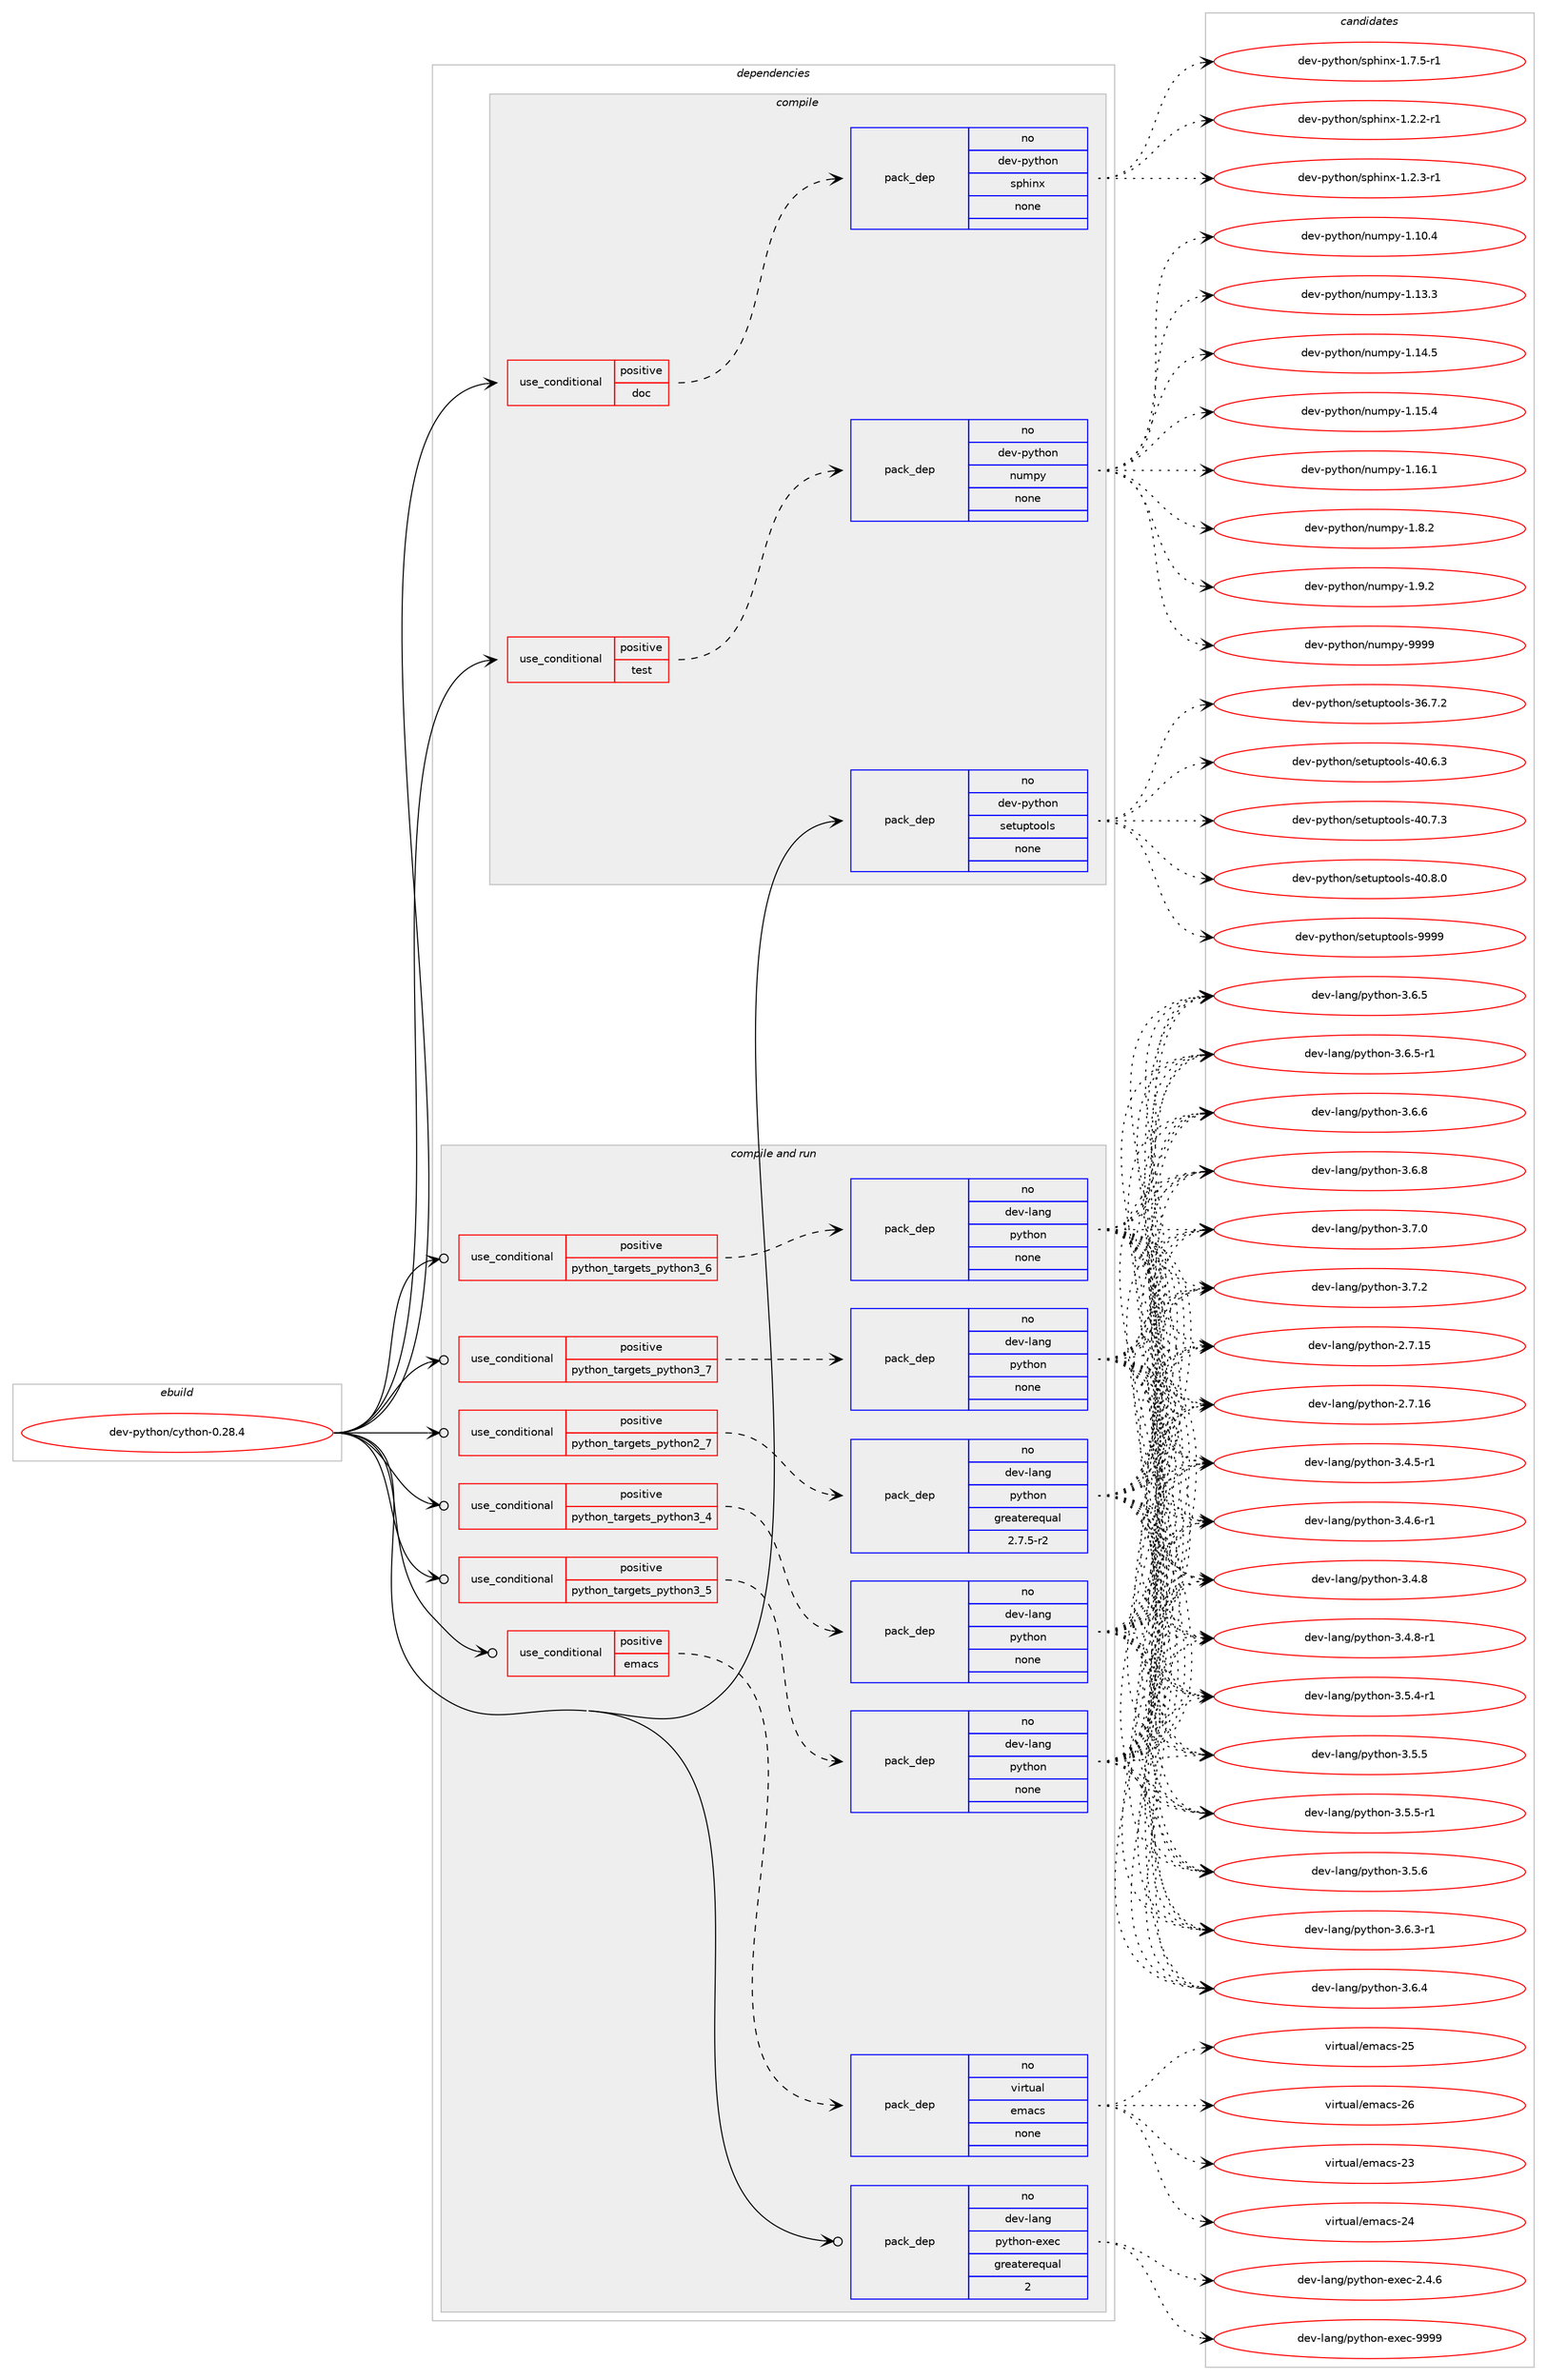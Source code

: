 digraph prolog {

# *************
# Graph options
# *************

newrank=true;
concentrate=true;
compound=true;
graph [rankdir=LR,fontname=Helvetica,fontsize=10,ranksep=1.5];#, ranksep=2.5, nodesep=0.2];
edge  [arrowhead=vee];
node  [fontname=Helvetica,fontsize=10];

# **********
# The ebuild
# **********

subgraph cluster_leftcol {
color=gray;
rank=same;
label=<<i>ebuild</i>>;
id [label="dev-python/cython-0.28.4", color=red, width=4, href="../dev-python/cython-0.28.4.svg"];
}

# ****************
# The dependencies
# ****************

subgraph cluster_midcol {
color=gray;
label=<<i>dependencies</i>>;
subgraph cluster_compile {
fillcolor="#eeeeee";
style=filled;
label=<<i>compile</i>>;
subgraph cond373008 {
dependency1405084 [label=<<TABLE BORDER="0" CELLBORDER="1" CELLSPACING="0" CELLPADDING="4"><TR><TD ROWSPAN="3" CELLPADDING="10">use_conditional</TD></TR><TR><TD>positive</TD></TR><TR><TD>doc</TD></TR></TABLE>>, shape=none, color=red];
subgraph pack1008831 {
dependency1405085 [label=<<TABLE BORDER="0" CELLBORDER="1" CELLSPACING="0" CELLPADDING="4" WIDTH="220"><TR><TD ROWSPAN="6" CELLPADDING="30">pack_dep</TD></TR><TR><TD WIDTH="110">no</TD></TR><TR><TD>dev-python</TD></TR><TR><TD>sphinx</TD></TR><TR><TD>none</TD></TR><TR><TD></TD></TR></TABLE>>, shape=none, color=blue];
}
dependency1405084:e -> dependency1405085:w [weight=20,style="dashed",arrowhead="vee"];
}
id:e -> dependency1405084:w [weight=20,style="solid",arrowhead="vee"];
subgraph cond373009 {
dependency1405086 [label=<<TABLE BORDER="0" CELLBORDER="1" CELLSPACING="0" CELLPADDING="4"><TR><TD ROWSPAN="3" CELLPADDING="10">use_conditional</TD></TR><TR><TD>positive</TD></TR><TR><TD>test</TD></TR></TABLE>>, shape=none, color=red];
subgraph pack1008832 {
dependency1405087 [label=<<TABLE BORDER="0" CELLBORDER="1" CELLSPACING="0" CELLPADDING="4" WIDTH="220"><TR><TD ROWSPAN="6" CELLPADDING="30">pack_dep</TD></TR><TR><TD WIDTH="110">no</TD></TR><TR><TD>dev-python</TD></TR><TR><TD>numpy</TD></TR><TR><TD>none</TD></TR><TR><TD></TD></TR></TABLE>>, shape=none, color=blue];
}
dependency1405086:e -> dependency1405087:w [weight=20,style="dashed",arrowhead="vee"];
}
id:e -> dependency1405086:w [weight=20,style="solid",arrowhead="vee"];
subgraph pack1008833 {
dependency1405088 [label=<<TABLE BORDER="0" CELLBORDER="1" CELLSPACING="0" CELLPADDING="4" WIDTH="220"><TR><TD ROWSPAN="6" CELLPADDING="30">pack_dep</TD></TR><TR><TD WIDTH="110">no</TD></TR><TR><TD>dev-python</TD></TR><TR><TD>setuptools</TD></TR><TR><TD>none</TD></TR><TR><TD></TD></TR></TABLE>>, shape=none, color=blue];
}
id:e -> dependency1405088:w [weight=20,style="solid",arrowhead="vee"];
}
subgraph cluster_compileandrun {
fillcolor="#eeeeee";
style=filled;
label=<<i>compile and run</i>>;
subgraph cond373010 {
dependency1405089 [label=<<TABLE BORDER="0" CELLBORDER="1" CELLSPACING="0" CELLPADDING="4"><TR><TD ROWSPAN="3" CELLPADDING="10">use_conditional</TD></TR><TR><TD>positive</TD></TR><TR><TD>emacs</TD></TR></TABLE>>, shape=none, color=red];
subgraph pack1008834 {
dependency1405090 [label=<<TABLE BORDER="0" CELLBORDER="1" CELLSPACING="0" CELLPADDING="4" WIDTH="220"><TR><TD ROWSPAN="6" CELLPADDING="30">pack_dep</TD></TR><TR><TD WIDTH="110">no</TD></TR><TR><TD>virtual</TD></TR><TR><TD>emacs</TD></TR><TR><TD>none</TD></TR><TR><TD></TD></TR></TABLE>>, shape=none, color=blue];
}
dependency1405089:e -> dependency1405090:w [weight=20,style="dashed",arrowhead="vee"];
}
id:e -> dependency1405089:w [weight=20,style="solid",arrowhead="odotvee"];
subgraph cond373011 {
dependency1405091 [label=<<TABLE BORDER="0" CELLBORDER="1" CELLSPACING="0" CELLPADDING="4"><TR><TD ROWSPAN="3" CELLPADDING="10">use_conditional</TD></TR><TR><TD>positive</TD></TR><TR><TD>python_targets_python2_7</TD></TR></TABLE>>, shape=none, color=red];
subgraph pack1008835 {
dependency1405092 [label=<<TABLE BORDER="0" CELLBORDER="1" CELLSPACING="0" CELLPADDING="4" WIDTH="220"><TR><TD ROWSPAN="6" CELLPADDING="30">pack_dep</TD></TR><TR><TD WIDTH="110">no</TD></TR><TR><TD>dev-lang</TD></TR><TR><TD>python</TD></TR><TR><TD>greaterequal</TD></TR><TR><TD>2.7.5-r2</TD></TR></TABLE>>, shape=none, color=blue];
}
dependency1405091:e -> dependency1405092:w [weight=20,style="dashed",arrowhead="vee"];
}
id:e -> dependency1405091:w [weight=20,style="solid",arrowhead="odotvee"];
subgraph cond373012 {
dependency1405093 [label=<<TABLE BORDER="0" CELLBORDER="1" CELLSPACING="0" CELLPADDING="4"><TR><TD ROWSPAN="3" CELLPADDING="10">use_conditional</TD></TR><TR><TD>positive</TD></TR><TR><TD>python_targets_python3_4</TD></TR></TABLE>>, shape=none, color=red];
subgraph pack1008836 {
dependency1405094 [label=<<TABLE BORDER="0" CELLBORDER="1" CELLSPACING="0" CELLPADDING="4" WIDTH="220"><TR><TD ROWSPAN="6" CELLPADDING="30">pack_dep</TD></TR><TR><TD WIDTH="110">no</TD></TR><TR><TD>dev-lang</TD></TR><TR><TD>python</TD></TR><TR><TD>none</TD></TR><TR><TD></TD></TR></TABLE>>, shape=none, color=blue];
}
dependency1405093:e -> dependency1405094:w [weight=20,style="dashed",arrowhead="vee"];
}
id:e -> dependency1405093:w [weight=20,style="solid",arrowhead="odotvee"];
subgraph cond373013 {
dependency1405095 [label=<<TABLE BORDER="0" CELLBORDER="1" CELLSPACING="0" CELLPADDING="4"><TR><TD ROWSPAN="3" CELLPADDING="10">use_conditional</TD></TR><TR><TD>positive</TD></TR><TR><TD>python_targets_python3_5</TD></TR></TABLE>>, shape=none, color=red];
subgraph pack1008837 {
dependency1405096 [label=<<TABLE BORDER="0" CELLBORDER="1" CELLSPACING="0" CELLPADDING="4" WIDTH="220"><TR><TD ROWSPAN="6" CELLPADDING="30">pack_dep</TD></TR><TR><TD WIDTH="110">no</TD></TR><TR><TD>dev-lang</TD></TR><TR><TD>python</TD></TR><TR><TD>none</TD></TR><TR><TD></TD></TR></TABLE>>, shape=none, color=blue];
}
dependency1405095:e -> dependency1405096:w [weight=20,style="dashed",arrowhead="vee"];
}
id:e -> dependency1405095:w [weight=20,style="solid",arrowhead="odotvee"];
subgraph cond373014 {
dependency1405097 [label=<<TABLE BORDER="0" CELLBORDER="1" CELLSPACING="0" CELLPADDING="4"><TR><TD ROWSPAN="3" CELLPADDING="10">use_conditional</TD></TR><TR><TD>positive</TD></TR><TR><TD>python_targets_python3_6</TD></TR></TABLE>>, shape=none, color=red];
subgraph pack1008838 {
dependency1405098 [label=<<TABLE BORDER="0" CELLBORDER="1" CELLSPACING="0" CELLPADDING="4" WIDTH="220"><TR><TD ROWSPAN="6" CELLPADDING="30">pack_dep</TD></TR><TR><TD WIDTH="110">no</TD></TR><TR><TD>dev-lang</TD></TR><TR><TD>python</TD></TR><TR><TD>none</TD></TR><TR><TD></TD></TR></TABLE>>, shape=none, color=blue];
}
dependency1405097:e -> dependency1405098:w [weight=20,style="dashed",arrowhead="vee"];
}
id:e -> dependency1405097:w [weight=20,style="solid",arrowhead="odotvee"];
subgraph cond373015 {
dependency1405099 [label=<<TABLE BORDER="0" CELLBORDER="1" CELLSPACING="0" CELLPADDING="4"><TR><TD ROWSPAN="3" CELLPADDING="10">use_conditional</TD></TR><TR><TD>positive</TD></TR><TR><TD>python_targets_python3_7</TD></TR></TABLE>>, shape=none, color=red];
subgraph pack1008839 {
dependency1405100 [label=<<TABLE BORDER="0" CELLBORDER="1" CELLSPACING="0" CELLPADDING="4" WIDTH="220"><TR><TD ROWSPAN="6" CELLPADDING="30">pack_dep</TD></TR><TR><TD WIDTH="110">no</TD></TR><TR><TD>dev-lang</TD></TR><TR><TD>python</TD></TR><TR><TD>none</TD></TR><TR><TD></TD></TR></TABLE>>, shape=none, color=blue];
}
dependency1405099:e -> dependency1405100:w [weight=20,style="dashed",arrowhead="vee"];
}
id:e -> dependency1405099:w [weight=20,style="solid",arrowhead="odotvee"];
subgraph pack1008840 {
dependency1405101 [label=<<TABLE BORDER="0" CELLBORDER="1" CELLSPACING="0" CELLPADDING="4" WIDTH="220"><TR><TD ROWSPAN="6" CELLPADDING="30">pack_dep</TD></TR><TR><TD WIDTH="110">no</TD></TR><TR><TD>dev-lang</TD></TR><TR><TD>python-exec</TD></TR><TR><TD>greaterequal</TD></TR><TR><TD>2</TD></TR></TABLE>>, shape=none, color=blue];
}
id:e -> dependency1405101:w [weight=20,style="solid",arrowhead="odotvee"];
}
subgraph cluster_run {
fillcolor="#eeeeee";
style=filled;
label=<<i>run</i>>;
}
}

# **************
# The candidates
# **************

subgraph cluster_choices {
rank=same;
color=gray;
label=<<i>candidates</i>>;

subgraph choice1008831 {
color=black;
nodesep=1;
choice10010111845112121116104111110471151121041051101204549465046504511449 [label="dev-python/sphinx-1.2.2-r1", color=red, width=4,href="../dev-python/sphinx-1.2.2-r1.svg"];
choice10010111845112121116104111110471151121041051101204549465046514511449 [label="dev-python/sphinx-1.2.3-r1", color=red, width=4,href="../dev-python/sphinx-1.2.3-r1.svg"];
choice10010111845112121116104111110471151121041051101204549465546534511449 [label="dev-python/sphinx-1.7.5-r1", color=red, width=4,href="../dev-python/sphinx-1.7.5-r1.svg"];
dependency1405085:e -> choice10010111845112121116104111110471151121041051101204549465046504511449:w [style=dotted,weight="100"];
dependency1405085:e -> choice10010111845112121116104111110471151121041051101204549465046514511449:w [style=dotted,weight="100"];
dependency1405085:e -> choice10010111845112121116104111110471151121041051101204549465546534511449:w [style=dotted,weight="100"];
}
subgraph choice1008832 {
color=black;
nodesep=1;
choice100101118451121211161041111104711011710911212145494649484652 [label="dev-python/numpy-1.10.4", color=red, width=4,href="../dev-python/numpy-1.10.4.svg"];
choice100101118451121211161041111104711011710911212145494649514651 [label="dev-python/numpy-1.13.3", color=red, width=4,href="../dev-python/numpy-1.13.3.svg"];
choice100101118451121211161041111104711011710911212145494649524653 [label="dev-python/numpy-1.14.5", color=red, width=4,href="../dev-python/numpy-1.14.5.svg"];
choice100101118451121211161041111104711011710911212145494649534652 [label="dev-python/numpy-1.15.4", color=red, width=4,href="../dev-python/numpy-1.15.4.svg"];
choice100101118451121211161041111104711011710911212145494649544649 [label="dev-python/numpy-1.16.1", color=red, width=4,href="../dev-python/numpy-1.16.1.svg"];
choice1001011184511212111610411111047110117109112121454946564650 [label="dev-python/numpy-1.8.2", color=red, width=4,href="../dev-python/numpy-1.8.2.svg"];
choice1001011184511212111610411111047110117109112121454946574650 [label="dev-python/numpy-1.9.2", color=red, width=4,href="../dev-python/numpy-1.9.2.svg"];
choice10010111845112121116104111110471101171091121214557575757 [label="dev-python/numpy-9999", color=red, width=4,href="../dev-python/numpy-9999.svg"];
dependency1405087:e -> choice100101118451121211161041111104711011710911212145494649484652:w [style=dotted,weight="100"];
dependency1405087:e -> choice100101118451121211161041111104711011710911212145494649514651:w [style=dotted,weight="100"];
dependency1405087:e -> choice100101118451121211161041111104711011710911212145494649524653:w [style=dotted,weight="100"];
dependency1405087:e -> choice100101118451121211161041111104711011710911212145494649534652:w [style=dotted,weight="100"];
dependency1405087:e -> choice100101118451121211161041111104711011710911212145494649544649:w [style=dotted,weight="100"];
dependency1405087:e -> choice1001011184511212111610411111047110117109112121454946564650:w [style=dotted,weight="100"];
dependency1405087:e -> choice1001011184511212111610411111047110117109112121454946574650:w [style=dotted,weight="100"];
dependency1405087:e -> choice10010111845112121116104111110471101171091121214557575757:w [style=dotted,weight="100"];
}
subgraph choice1008833 {
color=black;
nodesep=1;
choice100101118451121211161041111104711510111611711211611111110811545515446554650 [label="dev-python/setuptools-36.7.2", color=red, width=4,href="../dev-python/setuptools-36.7.2.svg"];
choice100101118451121211161041111104711510111611711211611111110811545524846544651 [label="dev-python/setuptools-40.6.3", color=red, width=4,href="../dev-python/setuptools-40.6.3.svg"];
choice100101118451121211161041111104711510111611711211611111110811545524846554651 [label="dev-python/setuptools-40.7.3", color=red, width=4,href="../dev-python/setuptools-40.7.3.svg"];
choice100101118451121211161041111104711510111611711211611111110811545524846564648 [label="dev-python/setuptools-40.8.0", color=red, width=4,href="../dev-python/setuptools-40.8.0.svg"];
choice10010111845112121116104111110471151011161171121161111111081154557575757 [label="dev-python/setuptools-9999", color=red, width=4,href="../dev-python/setuptools-9999.svg"];
dependency1405088:e -> choice100101118451121211161041111104711510111611711211611111110811545515446554650:w [style=dotted,weight="100"];
dependency1405088:e -> choice100101118451121211161041111104711510111611711211611111110811545524846544651:w [style=dotted,weight="100"];
dependency1405088:e -> choice100101118451121211161041111104711510111611711211611111110811545524846554651:w [style=dotted,weight="100"];
dependency1405088:e -> choice100101118451121211161041111104711510111611711211611111110811545524846564648:w [style=dotted,weight="100"];
dependency1405088:e -> choice10010111845112121116104111110471151011161171121161111111081154557575757:w [style=dotted,weight="100"];
}
subgraph choice1008834 {
color=black;
nodesep=1;
choice11810511411611797108471011099799115455051 [label="virtual/emacs-23", color=red, width=4,href="../virtual/emacs-23.svg"];
choice11810511411611797108471011099799115455052 [label="virtual/emacs-24", color=red, width=4,href="../virtual/emacs-24.svg"];
choice11810511411611797108471011099799115455053 [label="virtual/emacs-25", color=red, width=4,href="../virtual/emacs-25.svg"];
choice11810511411611797108471011099799115455054 [label="virtual/emacs-26", color=red, width=4,href="../virtual/emacs-26.svg"];
dependency1405090:e -> choice11810511411611797108471011099799115455051:w [style=dotted,weight="100"];
dependency1405090:e -> choice11810511411611797108471011099799115455052:w [style=dotted,weight="100"];
dependency1405090:e -> choice11810511411611797108471011099799115455053:w [style=dotted,weight="100"];
dependency1405090:e -> choice11810511411611797108471011099799115455054:w [style=dotted,weight="100"];
}
subgraph choice1008835 {
color=black;
nodesep=1;
choice10010111845108971101034711212111610411111045504655464953 [label="dev-lang/python-2.7.15", color=red, width=4,href="../dev-lang/python-2.7.15.svg"];
choice10010111845108971101034711212111610411111045504655464954 [label="dev-lang/python-2.7.16", color=red, width=4,href="../dev-lang/python-2.7.16.svg"];
choice1001011184510897110103471121211161041111104551465246534511449 [label="dev-lang/python-3.4.5-r1", color=red, width=4,href="../dev-lang/python-3.4.5-r1.svg"];
choice1001011184510897110103471121211161041111104551465246544511449 [label="dev-lang/python-3.4.6-r1", color=red, width=4,href="../dev-lang/python-3.4.6-r1.svg"];
choice100101118451089711010347112121116104111110455146524656 [label="dev-lang/python-3.4.8", color=red, width=4,href="../dev-lang/python-3.4.8.svg"];
choice1001011184510897110103471121211161041111104551465246564511449 [label="dev-lang/python-3.4.8-r1", color=red, width=4,href="../dev-lang/python-3.4.8-r1.svg"];
choice1001011184510897110103471121211161041111104551465346524511449 [label="dev-lang/python-3.5.4-r1", color=red, width=4,href="../dev-lang/python-3.5.4-r1.svg"];
choice100101118451089711010347112121116104111110455146534653 [label="dev-lang/python-3.5.5", color=red, width=4,href="../dev-lang/python-3.5.5.svg"];
choice1001011184510897110103471121211161041111104551465346534511449 [label="dev-lang/python-3.5.5-r1", color=red, width=4,href="../dev-lang/python-3.5.5-r1.svg"];
choice100101118451089711010347112121116104111110455146534654 [label="dev-lang/python-3.5.6", color=red, width=4,href="../dev-lang/python-3.5.6.svg"];
choice1001011184510897110103471121211161041111104551465446514511449 [label="dev-lang/python-3.6.3-r1", color=red, width=4,href="../dev-lang/python-3.6.3-r1.svg"];
choice100101118451089711010347112121116104111110455146544652 [label="dev-lang/python-3.6.4", color=red, width=4,href="../dev-lang/python-3.6.4.svg"];
choice100101118451089711010347112121116104111110455146544653 [label="dev-lang/python-3.6.5", color=red, width=4,href="../dev-lang/python-3.6.5.svg"];
choice1001011184510897110103471121211161041111104551465446534511449 [label="dev-lang/python-3.6.5-r1", color=red, width=4,href="../dev-lang/python-3.6.5-r1.svg"];
choice100101118451089711010347112121116104111110455146544654 [label="dev-lang/python-3.6.6", color=red, width=4,href="../dev-lang/python-3.6.6.svg"];
choice100101118451089711010347112121116104111110455146544656 [label="dev-lang/python-3.6.8", color=red, width=4,href="../dev-lang/python-3.6.8.svg"];
choice100101118451089711010347112121116104111110455146554648 [label="dev-lang/python-3.7.0", color=red, width=4,href="../dev-lang/python-3.7.0.svg"];
choice100101118451089711010347112121116104111110455146554650 [label="dev-lang/python-3.7.2", color=red, width=4,href="../dev-lang/python-3.7.2.svg"];
dependency1405092:e -> choice10010111845108971101034711212111610411111045504655464953:w [style=dotted,weight="100"];
dependency1405092:e -> choice10010111845108971101034711212111610411111045504655464954:w [style=dotted,weight="100"];
dependency1405092:e -> choice1001011184510897110103471121211161041111104551465246534511449:w [style=dotted,weight="100"];
dependency1405092:e -> choice1001011184510897110103471121211161041111104551465246544511449:w [style=dotted,weight="100"];
dependency1405092:e -> choice100101118451089711010347112121116104111110455146524656:w [style=dotted,weight="100"];
dependency1405092:e -> choice1001011184510897110103471121211161041111104551465246564511449:w [style=dotted,weight="100"];
dependency1405092:e -> choice1001011184510897110103471121211161041111104551465346524511449:w [style=dotted,weight="100"];
dependency1405092:e -> choice100101118451089711010347112121116104111110455146534653:w [style=dotted,weight="100"];
dependency1405092:e -> choice1001011184510897110103471121211161041111104551465346534511449:w [style=dotted,weight="100"];
dependency1405092:e -> choice100101118451089711010347112121116104111110455146534654:w [style=dotted,weight="100"];
dependency1405092:e -> choice1001011184510897110103471121211161041111104551465446514511449:w [style=dotted,weight="100"];
dependency1405092:e -> choice100101118451089711010347112121116104111110455146544652:w [style=dotted,weight="100"];
dependency1405092:e -> choice100101118451089711010347112121116104111110455146544653:w [style=dotted,weight="100"];
dependency1405092:e -> choice1001011184510897110103471121211161041111104551465446534511449:w [style=dotted,weight="100"];
dependency1405092:e -> choice100101118451089711010347112121116104111110455146544654:w [style=dotted,weight="100"];
dependency1405092:e -> choice100101118451089711010347112121116104111110455146544656:w [style=dotted,weight="100"];
dependency1405092:e -> choice100101118451089711010347112121116104111110455146554648:w [style=dotted,weight="100"];
dependency1405092:e -> choice100101118451089711010347112121116104111110455146554650:w [style=dotted,weight="100"];
}
subgraph choice1008836 {
color=black;
nodesep=1;
choice10010111845108971101034711212111610411111045504655464953 [label="dev-lang/python-2.7.15", color=red, width=4,href="../dev-lang/python-2.7.15.svg"];
choice10010111845108971101034711212111610411111045504655464954 [label="dev-lang/python-2.7.16", color=red, width=4,href="../dev-lang/python-2.7.16.svg"];
choice1001011184510897110103471121211161041111104551465246534511449 [label="dev-lang/python-3.4.5-r1", color=red, width=4,href="../dev-lang/python-3.4.5-r1.svg"];
choice1001011184510897110103471121211161041111104551465246544511449 [label="dev-lang/python-3.4.6-r1", color=red, width=4,href="../dev-lang/python-3.4.6-r1.svg"];
choice100101118451089711010347112121116104111110455146524656 [label="dev-lang/python-3.4.8", color=red, width=4,href="../dev-lang/python-3.4.8.svg"];
choice1001011184510897110103471121211161041111104551465246564511449 [label="dev-lang/python-3.4.8-r1", color=red, width=4,href="../dev-lang/python-3.4.8-r1.svg"];
choice1001011184510897110103471121211161041111104551465346524511449 [label="dev-lang/python-3.5.4-r1", color=red, width=4,href="../dev-lang/python-3.5.4-r1.svg"];
choice100101118451089711010347112121116104111110455146534653 [label="dev-lang/python-3.5.5", color=red, width=4,href="../dev-lang/python-3.5.5.svg"];
choice1001011184510897110103471121211161041111104551465346534511449 [label="dev-lang/python-3.5.5-r1", color=red, width=4,href="../dev-lang/python-3.5.5-r1.svg"];
choice100101118451089711010347112121116104111110455146534654 [label="dev-lang/python-3.5.6", color=red, width=4,href="../dev-lang/python-3.5.6.svg"];
choice1001011184510897110103471121211161041111104551465446514511449 [label="dev-lang/python-3.6.3-r1", color=red, width=4,href="../dev-lang/python-3.6.3-r1.svg"];
choice100101118451089711010347112121116104111110455146544652 [label="dev-lang/python-3.6.4", color=red, width=4,href="../dev-lang/python-3.6.4.svg"];
choice100101118451089711010347112121116104111110455146544653 [label="dev-lang/python-3.6.5", color=red, width=4,href="../dev-lang/python-3.6.5.svg"];
choice1001011184510897110103471121211161041111104551465446534511449 [label="dev-lang/python-3.6.5-r1", color=red, width=4,href="../dev-lang/python-3.6.5-r1.svg"];
choice100101118451089711010347112121116104111110455146544654 [label="dev-lang/python-3.6.6", color=red, width=4,href="../dev-lang/python-3.6.6.svg"];
choice100101118451089711010347112121116104111110455146544656 [label="dev-lang/python-3.6.8", color=red, width=4,href="../dev-lang/python-3.6.8.svg"];
choice100101118451089711010347112121116104111110455146554648 [label="dev-lang/python-3.7.0", color=red, width=4,href="../dev-lang/python-3.7.0.svg"];
choice100101118451089711010347112121116104111110455146554650 [label="dev-lang/python-3.7.2", color=red, width=4,href="../dev-lang/python-3.7.2.svg"];
dependency1405094:e -> choice10010111845108971101034711212111610411111045504655464953:w [style=dotted,weight="100"];
dependency1405094:e -> choice10010111845108971101034711212111610411111045504655464954:w [style=dotted,weight="100"];
dependency1405094:e -> choice1001011184510897110103471121211161041111104551465246534511449:w [style=dotted,weight="100"];
dependency1405094:e -> choice1001011184510897110103471121211161041111104551465246544511449:w [style=dotted,weight="100"];
dependency1405094:e -> choice100101118451089711010347112121116104111110455146524656:w [style=dotted,weight="100"];
dependency1405094:e -> choice1001011184510897110103471121211161041111104551465246564511449:w [style=dotted,weight="100"];
dependency1405094:e -> choice1001011184510897110103471121211161041111104551465346524511449:w [style=dotted,weight="100"];
dependency1405094:e -> choice100101118451089711010347112121116104111110455146534653:w [style=dotted,weight="100"];
dependency1405094:e -> choice1001011184510897110103471121211161041111104551465346534511449:w [style=dotted,weight="100"];
dependency1405094:e -> choice100101118451089711010347112121116104111110455146534654:w [style=dotted,weight="100"];
dependency1405094:e -> choice1001011184510897110103471121211161041111104551465446514511449:w [style=dotted,weight="100"];
dependency1405094:e -> choice100101118451089711010347112121116104111110455146544652:w [style=dotted,weight="100"];
dependency1405094:e -> choice100101118451089711010347112121116104111110455146544653:w [style=dotted,weight="100"];
dependency1405094:e -> choice1001011184510897110103471121211161041111104551465446534511449:w [style=dotted,weight="100"];
dependency1405094:e -> choice100101118451089711010347112121116104111110455146544654:w [style=dotted,weight="100"];
dependency1405094:e -> choice100101118451089711010347112121116104111110455146544656:w [style=dotted,weight="100"];
dependency1405094:e -> choice100101118451089711010347112121116104111110455146554648:w [style=dotted,weight="100"];
dependency1405094:e -> choice100101118451089711010347112121116104111110455146554650:w [style=dotted,weight="100"];
}
subgraph choice1008837 {
color=black;
nodesep=1;
choice10010111845108971101034711212111610411111045504655464953 [label="dev-lang/python-2.7.15", color=red, width=4,href="../dev-lang/python-2.7.15.svg"];
choice10010111845108971101034711212111610411111045504655464954 [label="dev-lang/python-2.7.16", color=red, width=4,href="../dev-lang/python-2.7.16.svg"];
choice1001011184510897110103471121211161041111104551465246534511449 [label="dev-lang/python-3.4.5-r1", color=red, width=4,href="../dev-lang/python-3.4.5-r1.svg"];
choice1001011184510897110103471121211161041111104551465246544511449 [label="dev-lang/python-3.4.6-r1", color=red, width=4,href="../dev-lang/python-3.4.6-r1.svg"];
choice100101118451089711010347112121116104111110455146524656 [label="dev-lang/python-3.4.8", color=red, width=4,href="../dev-lang/python-3.4.8.svg"];
choice1001011184510897110103471121211161041111104551465246564511449 [label="dev-lang/python-3.4.8-r1", color=red, width=4,href="../dev-lang/python-3.4.8-r1.svg"];
choice1001011184510897110103471121211161041111104551465346524511449 [label="dev-lang/python-3.5.4-r1", color=red, width=4,href="../dev-lang/python-3.5.4-r1.svg"];
choice100101118451089711010347112121116104111110455146534653 [label="dev-lang/python-3.5.5", color=red, width=4,href="../dev-lang/python-3.5.5.svg"];
choice1001011184510897110103471121211161041111104551465346534511449 [label="dev-lang/python-3.5.5-r1", color=red, width=4,href="../dev-lang/python-3.5.5-r1.svg"];
choice100101118451089711010347112121116104111110455146534654 [label="dev-lang/python-3.5.6", color=red, width=4,href="../dev-lang/python-3.5.6.svg"];
choice1001011184510897110103471121211161041111104551465446514511449 [label="dev-lang/python-3.6.3-r1", color=red, width=4,href="../dev-lang/python-3.6.3-r1.svg"];
choice100101118451089711010347112121116104111110455146544652 [label="dev-lang/python-3.6.4", color=red, width=4,href="../dev-lang/python-3.6.4.svg"];
choice100101118451089711010347112121116104111110455146544653 [label="dev-lang/python-3.6.5", color=red, width=4,href="../dev-lang/python-3.6.5.svg"];
choice1001011184510897110103471121211161041111104551465446534511449 [label="dev-lang/python-3.6.5-r1", color=red, width=4,href="../dev-lang/python-3.6.5-r1.svg"];
choice100101118451089711010347112121116104111110455146544654 [label="dev-lang/python-3.6.6", color=red, width=4,href="../dev-lang/python-3.6.6.svg"];
choice100101118451089711010347112121116104111110455146544656 [label="dev-lang/python-3.6.8", color=red, width=4,href="../dev-lang/python-3.6.8.svg"];
choice100101118451089711010347112121116104111110455146554648 [label="dev-lang/python-3.7.0", color=red, width=4,href="../dev-lang/python-3.7.0.svg"];
choice100101118451089711010347112121116104111110455146554650 [label="dev-lang/python-3.7.2", color=red, width=4,href="../dev-lang/python-3.7.2.svg"];
dependency1405096:e -> choice10010111845108971101034711212111610411111045504655464953:w [style=dotted,weight="100"];
dependency1405096:e -> choice10010111845108971101034711212111610411111045504655464954:w [style=dotted,weight="100"];
dependency1405096:e -> choice1001011184510897110103471121211161041111104551465246534511449:w [style=dotted,weight="100"];
dependency1405096:e -> choice1001011184510897110103471121211161041111104551465246544511449:w [style=dotted,weight="100"];
dependency1405096:e -> choice100101118451089711010347112121116104111110455146524656:w [style=dotted,weight="100"];
dependency1405096:e -> choice1001011184510897110103471121211161041111104551465246564511449:w [style=dotted,weight="100"];
dependency1405096:e -> choice1001011184510897110103471121211161041111104551465346524511449:w [style=dotted,weight="100"];
dependency1405096:e -> choice100101118451089711010347112121116104111110455146534653:w [style=dotted,weight="100"];
dependency1405096:e -> choice1001011184510897110103471121211161041111104551465346534511449:w [style=dotted,weight="100"];
dependency1405096:e -> choice100101118451089711010347112121116104111110455146534654:w [style=dotted,weight="100"];
dependency1405096:e -> choice1001011184510897110103471121211161041111104551465446514511449:w [style=dotted,weight="100"];
dependency1405096:e -> choice100101118451089711010347112121116104111110455146544652:w [style=dotted,weight="100"];
dependency1405096:e -> choice100101118451089711010347112121116104111110455146544653:w [style=dotted,weight="100"];
dependency1405096:e -> choice1001011184510897110103471121211161041111104551465446534511449:w [style=dotted,weight="100"];
dependency1405096:e -> choice100101118451089711010347112121116104111110455146544654:w [style=dotted,weight="100"];
dependency1405096:e -> choice100101118451089711010347112121116104111110455146544656:w [style=dotted,weight="100"];
dependency1405096:e -> choice100101118451089711010347112121116104111110455146554648:w [style=dotted,weight="100"];
dependency1405096:e -> choice100101118451089711010347112121116104111110455146554650:w [style=dotted,weight="100"];
}
subgraph choice1008838 {
color=black;
nodesep=1;
choice10010111845108971101034711212111610411111045504655464953 [label="dev-lang/python-2.7.15", color=red, width=4,href="../dev-lang/python-2.7.15.svg"];
choice10010111845108971101034711212111610411111045504655464954 [label="dev-lang/python-2.7.16", color=red, width=4,href="../dev-lang/python-2.7.16.svg"];
choice1001011184510897110103471121211161041111104551465246534511449 [label="dev-lang/python-3.4.5-r1", color=red, width=4,href="../dev-lang/python-3.4.5-r1.svg"];
choice1001011184510897110103471121211161041111104551465246544511449 [label="dev-lang/python-3.4.6-r1", color=red, width=4,href="../dev-lang/python-3.4.6-r1.svg"];
choice100101118451089711010347112121116104111110455146524656 [label="dev-lang/python-3.4.8", color=red, width=4,href="../dev-lang/python-3.4.8.svg"];
choice1001011184510897110103471121211161041111104551465246564511449 [label="dev-lang/python-3.4.8-r1", color=red, width=4,href="../dev-lang/python-3.4.8-r1.svg"];
choice1001011184510897110103471121211161041111104551465346524511449 [label="dev-lang/python-3.5.4-r1", color=red, width=4,href="../dev-lang/python-3.5.4-r1.svg"];
choice100101118451089711010347112121116104111110455146534653 [label="dev-lang/python-3.5.5", color=red, width=4,href="../dev-lang/python-3.5.5.svg"];
choice1001011184510897110103471121211161041111104551465346534511449 [label="dev-lang/python-3.5.5-r1", color=red, width=4,href="../dev-lang/python-3.5.5-r1.svg"];
choice100101118451089711010347112121116104111110455146534654 [label="dev-lang/python-3.5.6", color=red, width=4,href="../dev-lang/python-3.5.6.svg"];
choice1001011184510897110103471121211161041111104551465446514511449 [label="dev-lang/python-3.6.3-r1", color=red, width=4,href="../dev-lang/python-3.6.3-r1.svg"];
choice100101118451089711010347112121116104111110455146544652 [label="dev-lang/python-3.6.4", color=red, width=4,href="../dev-lang/python-3.6.4.svg"];
choice100101118451089711010347112121116104111110455146544653 [label="dev-lang/python-3.6.5", color=red, width=4,href="../dev-lang/python-3.6.5.svg"];
choice1001011184510897110103471121211161041111104551465446534511449 [label="dev-lang/python-3.6.5-r1", color=red, width=4,href="../dev-lang/python-3.6.5-r1.svg"];
choice100101118451089711010347112121116104111110455146544654 [label="dev-lang/python-3.6.6", color=red, width=4,href="../dev-lang/python-3.6.6.svg"];
choice100101118451089711010347112121116104111110455146544656 [label="dev-lang/python-3.6.8", color=red, width=4,href="../dev-lang/python-3.6.8.svg"];
choice100101118451089711010347112121116104111110455146554648 [label="dev-lang/python-3.7.0", color=red, width=4,href="../dev-lang/python-3.7.0.svg"];
choice100101118451089711010347112121116104111110455146554650 [label="dev-lang/python-3.7.2", color=red, width=4,href="../dev-lang/python-3.7.2.svg"];
dependency1405098:e -> choice10010111845108971101034711212111610411111045504655464953:w [style=dotted,weight="100"];
dependency1405098:e -> choice10010111845108971101034711212111610411111045504655464954:w [style=dotted,weight="100"];
dependency1405098:e -> choice1001011184510897110103471121211161041111104551465246534511449:w [style=dotted,weight="100"];
dependency1405098:e -> choice1001011184510897110103471121211161041111104551465246544511449:w [style=dotted,weight="100"];
dependency1405098:e -> choice100101118451089711010347112121116104111110455146524656:w [style=dotted,weight="100"];
dependency1405098:e -> choice1001011184510897110103471121211161041111104551465246564511449:w [style=dotted,weight="100"];
dependency1405098:e -> choice1001011184510897110103471121211161041111104551465346524511449:w [style=dotted,weight="100"];
dependency1405098:e -> choice100101118451089711010347112121116104111110455146534653:w [style=dotted,weight="100"];
dependency1405098:e -> choice1001011184510897110103471121211161041111104551465346534511449:w [style=dotted,weight="100"];
dependency1405098:e -> choice100101118451089711010347112121116104111110455146534654:w [style=dotted,weight="100"];
dependency1405098:e -> choice1001011184510897110103471121211161041111104551465446514511449:w [style=dotted,weight="100"];
dependency1405098:e -> choice100101118451089711010347112121116104111110455146544652:w [style=dotted,weight="100"];
dependency1405098:e -> choice100101118451089711010347112121116104111110455146544653:w [style=dotted,weight="100"];
dependency1405098:e -> choice1001011184510897110103471121211161041111104551465446534511449:w [style=dotted,weight="100"];
dependency1405098:e -> choice100101118451089711010347112121116104111110455146544654:w [style=dotted,weight="100"];
dependency1405098:e -> choice100101118451089711010347112121116104111110455146544656:w [style=dotted,weight="100"];
dependency1405098:e -> choice100101118451089711010347112121116104111110455146554648:w [style=dotted,weight="100"];
dependency1405098:e -> choice100101118451089711010347112121116104111110455146554650:w [style=dotted,weight="100"];
}
subgraph choice1008839 {
color=black;
nodesep=1;
choice10010111845108971101034711212111610411111045504655464953 [label="dev-lang/python-2.7.15", color=red, width=4,href="../dev-lang/python-2.7.15.svg"];
choice10010111845108971101034711212111610411111045504655464954 [label="dev-lang/python-2.7.16", color=red, width=4,href="../dev-lang/python-2.7.16.svg"];
choice1001011184510897110103471121211161041111104551465246534511449 [label="dev-lang/python-3.4.5-r1", color=red, width=4,href="../dev-lang/python-3.4.5-r1.svg"];
choice1001011184510897110103471121211161041111104551465246544511449 [label="dev-lang/python-3.4.6-r1", color=red, width=4,href="../dev-lang/python-3.4.6-r1.svg"];
choice100101118451089711010347112121116104111110455146524656 [label="dev-lang/python-3.4.8", color=red, width=4,href="../dev-lang/python-3.4.8.svg"];
choice1001011184510897110103471121211161041111104551465246564511449 [label="dev-lang/python-3.4.8-r1", color=red, width=4,href="../dev-lang/python-3.4.8-r1.svg"];
choice1001011184510897110103471121211161041111104551465346524511449 [label="dev-lang/python-3.5.4-r1", color=red, width=4,href="../dev-lang/python-3.5.4-r1.svg"];
choice100101118451089711010347112121116104111110455146534653 [label="dev-lang/python-3.5.5", color=red, width=4,href="../dev-lang/python-3.5.5.svg"];
choice1001011184510897110103471121211161041111104551465346534511449 [label="dev-lang/python-3.5.5-r1", color=red, width=4,href="../dev-lang/python-3.5.5-r1.svg"];
choice100101118451089711010347112121116104111110455146534654 [label="dev-lang/python-3.5.6", color=red, width=4,href="../dev-lang/python-3.5.6.svg"];
choice1001011184510897110103471121211161041111104551465446514511449 [label="dev-lang/python-3.6.3-r1", color=red, width=4,href="../dev-lang/python-3.6.3-r1.svg"];
choice100101118451089711010347112121116104111110455146544652 [label="dev-lang/python-3.6.4", color=red, width=4,href="../dev-lang/python-3.6.4.svg"];
choice100101118451089711010347112121116104111110455146544653 [label="dev-lang/python-3.6.5", color=red, width=4,href="../dev-lang/python-3.6.5.svg"];
choice1001011184510897110103471121211161041111104551465446534511449 [label="dev-lang/python-3.6.5-r1", color=red, width=4,href="../dev-lang/python-3.6.5-r1.svg"];
choice100101118451089711010347112121116104111110455146544654 [label="dev-lang/python-3.6.6", color=red, width=4,href="../dev-lang/python-3.6.6.svg"];
choice100101118451089711010347112121116104111110455146544656 [label="dev-lang/python-3.6.8", color=red, width=4,href="../dev-lang/python-3.6.8.svg"];
choice100101118451089711010347112121116104111110455146554648 [label="dev-lang/python-3.7.0", color=red, width=4,href="../dev-lang/python-3.7.0.svg"];
choice100101118451089711010347112121116104111110455146554650 [label="dev-lang/python-3.7.2", color=red, width=4,href="../dev-lang/python-3.7.2.svg"];
dependency1405100:e -> choice10010111845108971101034711212111610411111045504655464953:w [style=dotted,weight="100"];
dependency1405100:e -> choice10010111845108971101034711212111610411111045504655464954:w [style=dotted,weight="100"];
dependency1405100:e -> choice1001011184510897110103471121211161041111104551465246534511449:w [style=dotted,weight="100"];
dependency1405100:e -> choice1001011184510897110103471121211161041111104551465246544511449:w [style=dotted,weight="100"];
dependency1405100:e -> choice100101118451089711010347112121116104111110455146524656:w [style=dotted,weight="100"];
dependency1405100:e -> choice1001011184510897110103471121211161041111104551465246564511449:w [style=dotted,weight="100"];
dependency1405100:e -> choice1001011184510897110103471121211161041111104551465346524511449:w [style=dotted,weight="100"];
dependency1405100:e -> choice100101118451089711010347112121116104111110455146534653:w [style=dotted,weight="100"];
dependency1405100:e -> choice1001011184510897110103471121211161041111104551465346534511449:w [style=dotted,weight="100"];
dependency1405100:e -> choice100101118451089711010347112121116104111110455146534654:w [style=dotted,weight="100"];
dependency1405100:e -> choice1001011184510897110103471121211161041111104551465446514511449:w [style=dotted,weight="100"];
dependency1405100:e -> choice100101118451089711010347112121116104111110455146544652:w [style=dotted,weight="100"];
dependency1405100:e -> choice100101118451089711010347112121116104111110455146544653:w [style=dotted,weight="100"];
dependency1405100:e -> choice1001011184510897110103471121211161041111104551465446534511449:w [style=dotted,weight="100"];
dependency1405100:e -> choice100101118451089711010347112121116104111110455146544654:w [style=dotted,weight="100"];
dependency1405100:e -> choice100101118451089711010347112121116104111110455146544656:w [style=dotted,weight="100"];
dependency1405100:e -> choice100101118451089711010347112121116104111110455146554648:w [style=dotted,weight="100"];
dependency1405100:e -> choice100101118451089711010347112121116104111110455146554650:w [style=dotted,weight="100"];
}
subgraph choice1008840 {
color=black;
nodesep=1;
choice1001011184510897110103471121211161041111104510112010199455046524654 [label="dev-lang/python-exec-2.4.6", color=red, width=4,href="../dev-lang/python-exec-2.4.6.svg"];
choice10010111845108971101034711212111610411111045101120101994557575757 [label="dev-lang/python-exec-9999", color=red, width=4,href="../dev-lang/python-exec-9999.svg"];
dependency1405101:e -> choice1001011184510897110103471121211161041111104510112010199455046524654:w [style=dotted,weight="100"];
dependency1405101:e -> choice10010111845108971101034711212111610411111045101120101994557575757:w [style=dotted,weight="100"];
}
}

}
